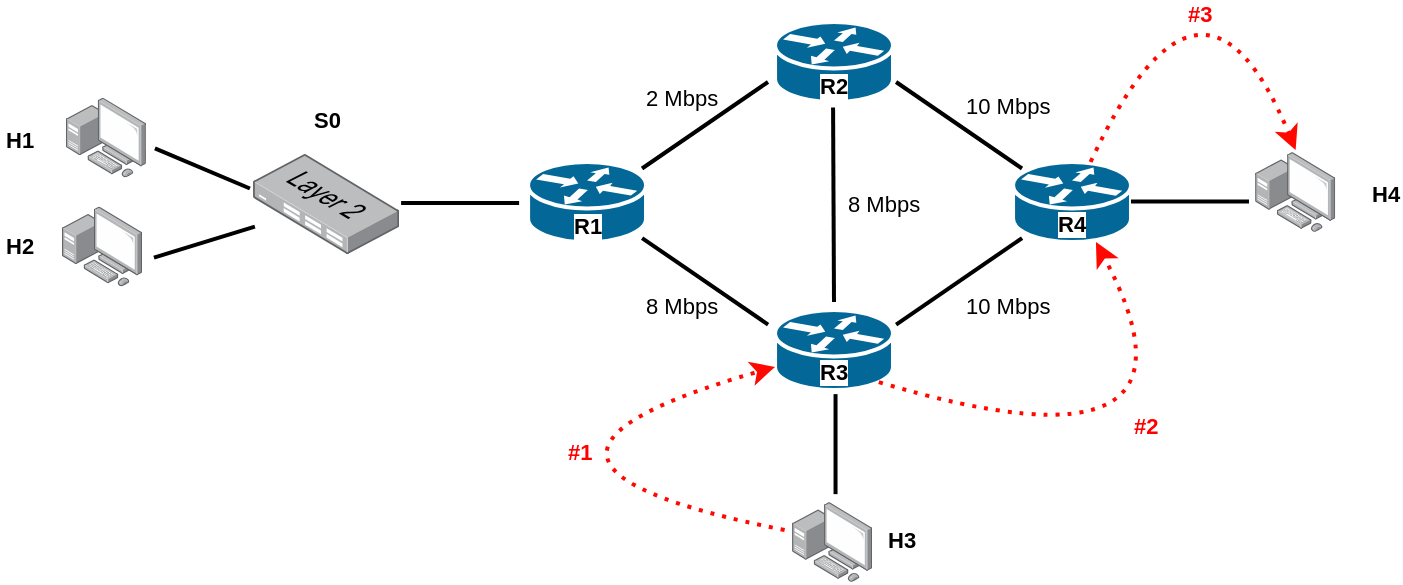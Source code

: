 <mxfile version="24.2.3" type="device">
  <diagram name="Page-1" id="TC6AAzihHuFZakiGFile">
    <mxGraphModel dx="900" dy="992" grid="1" gridSize="10" guides="1" tooltips="1" connect="1" arrows="1" fold="1" page="1" pageScale="1" pageWidth="850" pageHeight="1100" math="0" shadow="0">
      <root>
        <mxCell id="0" />
        <mxCell id="1" parent="0" />
        <mxCell id="Z3Akz5PXjjuEoyqSZmub-1" value="" style="shape=mxgraph.cisco.routers.router;html=1;pointerEvents=1;dashed=0;fillColor=#036897;strokeColor=#ffffff;strokeWidth=2;verticalLabelPosition=bottom;verticalAlign=top;align=center;outlineConnect=0;" vertex="1" parent="1">
          <mxGeometry x="466.53" y="254" width="58.96" height="40.06" as="geometry" />
        </mxCell>
        <mxCell id="Z3Akz5PXjjuEoyqSZmub-2" value="" style="shape=mxgraph.cisco.routers.router;html=1;pointerEvents=1;dashed=0;fillColor=#036897;strokeColor=#ffffff;strokeWidth=2;verticalLabelPosition=bottom;verticalAlign=top;align=center;outlineConnect=0;" vertex="1" parent="1">
          <mxGeometry x="343.05" y="179.97" width="58.96" height="40.06" as="geometry" />
        </mxCell>
        <mxCell id="Z3Akz5PXjjuEoyqSZmub-3" value="" style="shape=mxgraph.cisco.routers.router;html=1;pointerEvents=1;dashed=0;fillColor=#036897;strokeColor=#ffffff;strokeWidth=2;verticalLabelPosition=bottom;verticalAlign=top;align=center;outlineConnect=0;" vertex="1" parent="1">
          <mxGeometry x="585.53" y="180" width="58.96" height="40.03" as="geometry" />
        </mxCell>
        <mxCell id="Z3Akz5PXjjuEoyqSZmub-4" value="" style="shape=mxgraph.cisco.routers.router;html=1;pointerEvents=1;dashed=0;fillColor=#036897;strokeColor=#ffffff;strokeWidth=2;verticalLabelPosition=bottom;verticalAlign=top;align=center;outlineConnect=0;" vertex="1" parent="1">
          <mxGeometry x="466.53" y="110" width="58.96" height="40.06" as="geometry" />
        </mxCell>
        <mxCell id="Z3Akz5PXjjuEoyqSZmub-5" value="" style="image;points=[];aspect=fixed;html=1;align=center;shadow=0;dashed=0;image=img/lib/allied_telesis/switch/Switch_24_port_L2.svg;" vertex="1" parent="1">
          <mxGeometry x="205.53" y="175.97" width="73.03" height="50.06" as="geometry" />
        </mxCell>
        <mxCell id="Z3Akz5PXjjuEoyqSZmub-6" style="edgeStyle=orthogonalEdgeStyle;rounded=0;orthogonalLoop=1;jettySize=auto;html=1;endArrow=none;endFill=0;strokeWidth=2;exitX=0.984;exitY=0.449;exitDx=0;exitDy=0;exitPerimeter=0;" edge="1" parent="1">
          <mxGeometry relative="1" as="geometry">
            <mxPoint x="279.55" y="200.49" as="sourcePoint" />
            <mxPoint x="338.55" y="200.49" as="targetPoint" />
          </mxGeometry>
        </mxCell>
        <mxCell id="Z3Akz5PXjjuEoyqSZmub-7" style="edgeStyle=orthogonalEdgeStyle;rounded=0;orthogonalLoop=1;jettySize=auto;html=1;endArrow=none;endFill=0;strokeWidth=2;exitX=0.984;exitY=0.449;exitDx=0;exitDy=0;exitPerimeter=0;" edge="1" parent="1">
          <mxGeometry relative="1" as="geometry">
            <mxPoint x="644.49" y="199.71" as="sourcePoint" />
            <mxPoint x="703.49" y="199.71" as="targetPoint" />
          </mxGeometry>
        </mxCell>
        <mxCell id="Z3Akz5PXjjuEoyqSZmub-8" value="" style="image;points=[];aspect=fixed;html=1;align=center;shadow=0;dashed=0;image=img/lib/allied_telesis/computer_and_terminals/Personal_Computer_with_Server.svg;" vertex="1" parent="1">
          <mxGeometry x="475.04" y="350" width="40" height="40" as="geometry" />
        </mxCell>
        <mxCell id="Z3Akz5PXjjuEoyqSZmub-9" value="" style="image;points=[];aspect=fixed;html=1;align=center;shadow=0;dashed=0;image=img/lib/allied_telesis/computer_and_terminals/Personal_Computer_with_Server.svg;" vertex="1" parent="1">
          <mxGeometry x="706.55" y="174.97" width="40.06" height="40.06" as="geometry" />
        </mxCell>
        <mxCell id="Z3Akz5PXjjuEoyqSZmub-10" value="&lt;b&gt;H3&lt;/b&gt;" style="edgeLabel;resizable=0;html=1;;align=left;verticalAlign=bottom;" connectable="0" vertex="1" parent="1">
          <mxGeometry x="520.506" y="377.004" as="geometry" />
        </mxCell>
        <mxCell id="Z3Akz5PXjjuEoyqSZmub-11" value="&lt;b&gt;H4&lt;/b&gt;" style="edgeLabel;resizable=0;html=1;;align=left;verticalAlign=bottom;" connectable="0" vertex="1" parent="1">
          <mxGeometry x="763.486" y="204.944" as="geometry" />
        </mxCell>
        <mxCell id="Z3Akz5PXjjuEoyqSZmub-12" value="" style="image;points=[];aspect=fixed;html=1;align=center;shadow=0;dashed=0;image=img/lib/allied_telesis/computer_and_terminals/Personal_Computer_with_Server.svg;" vertex="1" parent="1">
          <mxGeometry x="111.96" y="147.76" width="40" height="40" as="geometry" />
        </mxCell>
        <mxCell id="Z3Akz5PXjjuEoyqSZmub-13" value="" style="image;points=[];aspect=fixed;html=1;align=center;shadow=0;dashed=0;image=img/lib/allied_telesis/computer_and_terminals/Personal_Computer_with_Server.svg;" vertex="1" parent="1">
          <mxGeometry x="110.0" y="202.24" width="40" height="40" as="geometry" />
        </mxCell>
        <mxCell id="Z3Akz5PXjjuEoyqSZmub-14" value="&lt;b&gt;H1&lt;/b&gt;" style="edgeLabel;resizable=0;html=1;;align=left;verticalAlign=bottom;" connectable="0" vertex="1" parent="1">
          <mxGeometry x="79.996" y="177.274" as="geometry" />
        </mxCell>
        <mxCell id="Z3Akz5PXjjuEoyqSZmub-15" value="&lt;b&gt;H2&lt;/b&gt;" style="edgeLabel;resizable=0;html=1;;align=left;verticalAlign=bottom;" connectable="0" vertex="1" parent="1">
          <mxGeometry x="79.996" y="230.274" as="geometry" />
        </mxCell>
        <mxCell id="Z3Akz5PXjjuEoyqSZmub-16" value="" style="endArrow=none;html=1;rounded=0;exitX=1.055;exitY=0.611;exitDx=0;exitDy=0;exitPerimeter=0;endFill=0;strokeWidth=2;" edge="1" parent="1">
          <mxGeometry relative="1" as="geometry">
            <mxPoint x="156.47" y="173.19" as="sourcePoint" />
            <mxPoint x="203.97" y="193.24" as="targetPoint" />
          </mxGeometry>
        </mxCell>
        <mxCell id="Z3Akz5PXjjuEoyqSZmub-17" value="" style="endArrow=none;html=1;rounded=0;exitX=1.055;exitY=0.611;exitDx=0;exitDy=0;exitPerimeter=0;endFill=0;strokeWidth=2;entryX=-0.018;entryY=0.674;entryDx=0;entryDy=0;entryPerimeter=0;" edge="1" parent="1">
          <mxGeometry relative="1" as="geometry">
            <mxPoint x="155.97" y="227.79" as="sourcePoint" />
            <mxPoint x="206.44" y="212.31" as="targetPoint" />
          </mxGeometry>
        </mxCell>
        <mxCell id="Z3Akz5PXjjuEoyqSZmub-18" value="&lt;b&gt;R1&lt;/b&gt;" style="edgeLabel;resizable=0;html=1;;align=left;verticalAlign=bottom;" connectable="0" vertex="1" parent="1">
          <mxGeometry x="364.026" y="220.034" as="geometry" />
        </mxCell>
        <mxCell id="Z3Akz5PXjjuEoyqSZmub-19" value="&lt;b&gt;S0&lt;/b&gt;" style="edgeLabel;resizable=0;html=1;;align=left;verticalAlign=bottom;" connectable="0" vertex="1" parent="1">
          <mxGeometry x="234.026" y="167.764" as="geometry" />
        </mxCell>
        <mxCell id="Z3Akz5PXjjuEoyqSZmub-20" value="&lt;b&gt;R2&lt;/b&gt;" style="edgeLabel;resizable=0;html=1;;align=left;verticalAlign=bottom;" connectable="0" vertex="1" parent="1">
          <mxGeometry x="487.026" y="150.004" as="geometry" />
        </mxCell>
        <mxCell id="Z3Akz5PXjjuEoyqSZmub-21" value="&lt;b&gt;R3&lt;/b&gt;" style="edgeLabel;resizable=0;html=1;;align=left;verticalAlign=bottom;" connectable="0" vertex="1" parent="1">
          <mxGeometry x="487.026" y="293.064" as="geometry" />
        </mxCell>
        <mxCell id="Z3Akz5PXjjuEoyqSZmub-22" value="&lt;b&gt;R4&lt;/b&gt;" style="edgeLabel;resizable=0;html=1;;align=left;verticalAlign=bottom;" connectable="0" vertex="1" parent="1">
          <mxGeometry x="605.986" y="219.034" as="geometry" />
        </mxCell>
        <mxCell id="Z3Akz5PXjjuEoyqSZmub-23" value="" style="endArrow=none;html=1;rounded=0;strokeWidth=2;" edge="1" parent="1">
          <mxGeometry width="50" height="50" relative="1" as="geometry">
            <mxPoint x="496.77" y="346.06" as="sourcePoint" />
            <mxPoint x="496.77" y="296.06" as="targetPoint" />
          </mxGeometry>
        </mxCell>
        <mxCell id="Z3Akz5PXjjuEoyqSZmub-24" value="" style="endArrow=none;html=1;rounded=0;endFill=0;strokeWidth=2;" edge="1" parent="1">
          <mxGeometry relative="1" as="geometry">
            <mxPoint x="463" y="140" as="sourcePoint" />
            <mxPoint x="400.02" y="183.24" as="targetPoint" />
          </mxGeometry>
        </mxCell>
        <mxCell id="Z3Akz5PXjjuEoyqSZmub-25" value="" style="endArrow=none;html=1;rounded=0;endFill=0;strokeWidth=2;" edge="1" parent="1">
          <mxGeometry relative="1" as="geometry">
            <mxPoint x="527.03" y="140" as="sourcePoint" />
            <mxPoint x="590.01" y="183.24" as="targetPoint" />
          </mxGeometry>
        </mxCell>
        <mxCell id="Z3Akz5PXjjuEoyqSZmub-26" value="" style="endArrow=none;html=1;rounded=0;endFill=0;strokeWidth=2;" edge="1" parent="1">
          <mxGeometry relative="1" as="geometry">
            <mxPoint x="463.03" y="261.27" as="sourcePoint" />
            <mxPoint x="400.05" y="218.03" as="targetPoint" />
          </mxGeometry>
        </mxCell>
        <mxCell id="Z3Akz5PXjjuEoyqSZmub-27" value="" style="endArrow=none;html=1;rounded=0;endFill=0;strokeWidth=2;" edge="1" parent="1">
          <mxGeometry relative="1" as="geometry">
            <mxPoint x="527.06" y="261.27" as="sourcePoint" />
            <mxPoint x="590.04" y="218.03" as="targetPoint" />
          </mxGeometry>
        </mxCell>
        <mxCell id="Z3Akz5PXjjuEoyqSZmub-28" value="" style="endArrow=none;html=1;rounded=0;endFill=0;strokeWidth=2;" edge="1" parent="1">
          <mxGeometry relative="1" as="geometry">
            <mxPoint x="495.54" y="152.76" as="sourcePoint" />
            <mxPoint x="496" y="250" as="targetPoint" />
          </mxGeometry>
        </mxCell>
        <mxCell id="Z3Akz5PXjjuEoyqSZmub-29" value="8 Mbps" style="edgeLabel;resizable=0;html=1;;align=left;verticalAlign=bottom;" connectable="0" vertex="1" parent="1">
          <mxGeometry x="500.996" y="209.034" as="geometry" />
        </mxCell>
        <mxCell id="Z3Akz5PXjjuEoyqSZmub-30" value="10 Mbps" style="edgeLabel;resizable=0;html=1;;align=left;verticalAlign=bottom;" connectable="0" vertex="1" parent="1">
          <mxGeometry x="559.996" y="160.004" as="geometry" />
        </mxCell>
        <mxCell id="Z3Akz5PXjjuEoyqSZmub-31" value="2 Mbps" style="edgeLabel;resizable=0;html=1;;align=left;verticalAlign=bottom;" connectable="0" vertex="1" parent="1">
          <mxGeometry x="400.006" y="156.004" as="geometry" />
        </mxCell>
        <mxCell id="Z3Akz5PXjjuEoyqSZmub-32" value="8 Mbps" style="edgeLabel;resizable=0;html=1;;align=left;verticalAlign=bottom;" connectable="0" vertex="1" parent="1">
          <mxGeometry x="400.006" y="260.004" as="geometry" />
        </mxCell>
        <mxCell id="Z3Akz5PXjjuEoyqSZmub-33" value="10 Mbps" style="edgeLabel;resizable=0;html=1;;align=left;verticalAlign=bottom;" connectable="0" vertex="1" parent="1">
          <mxGeometry x="559.996" y="260.004" as="geometry" />
        </mxCell>
        <mxCell id="Z3Akz5PXjjuEoyqSZmub-34" value="" style="shape=image;verticalLabelPosition=bottom;labelBackgroundColor=default;verticalAlign=top;aspect=fixed;imageAspect=0;image=https://www.freepnglogos.com/uploads/infinity-symbol-png/infinity-symbol-clipart-download-best-infinity-14.png;rotation=30;" vertex="1" parent="1">
          <mxGeometry x="175" y="172" width="16.67" height="10" as="geometry" />
        </mxCell>
        <mxCell id="Z3Akz5PXjjuEoyqSZmub-35" value="" style="shape=image;verticalLabelPosition=bottom;labelBackgroundColor=default;verticalAlign=top;aspect=fixed;imageAspect=0;image=https://www.freepnglogos.com/uploads/infinity-symbol-png/infinity-symbol-clipart-download-best-infinity-14.png;rotation=-15;" vertex="1" parent="1">
          <mxGeometry x="174" y="222.27" width="16.67" height="10" as="geometry" />
        </mxCell>
        <mxCell id="Z3Akz5PXjjuEoyqSZmub-36" value="" style="shape=image;verticalLabelPosition=bottom;labelBackgroundColor=default;verticalAlign=top;aspect=fixed;imageAspect=0;image=https://www.freepnglogos.com/uploads/infinity-symbol-png/infinity-symbol-clipart-download-best-infinity-14.png;rotation=0;" vertex="1" parent="1">
          <mxGeometry x="300" y="187.76" width="16.67" height="10" as="geometry" />
        </mxCell>
        <mxCell id="Z3Akz5PXjjuEoyqSZmub-37" value="" style="shape=image;verticalLabelPosition=bottom;labelBackgroundColor=default;verticalAlign=top;aspect=fixed;imageAspect=0;image=https://www.freepnglogos.com/uploads/infinity-symbol-png/infinity-symbol-clipart-download-best-infinity-14.png;rotation=0;" vertex="1" parent="1">
          <mxGeometry x="670" y="187.76" width="16.67" height="10" as="geometry" />
        </mxCell>
        <mxCell id="Z3Akz5PXjjuEoyqSZmub-38" value="" style="shape=image;verticalLabelPosition=bottom;labelBackgroundColor=default;verticalAlign=top;aspect=fixed;imageAspect=0;image=https://www.freepnglogos.com/uploads/infinity-symbol-png/infinity-symbol-clipart-download-best-infinity-14.png;rotation=0;" vertex="1" parent="1">
          <mxGeometry x="503.84" y="320" width="16.67" height="10" as="geometry" />
        </mxCell>
        <mxCell id="Z3Akz5PXjjuEoyqSZmub-40" value="" style="curved=1;endArrow=classic;html=1;rounded=0;dashed=1;dashPattern=1 2;fillColor=#f8cecc;strokeColor=#ff0800;strokeWidth=2;entryX=0.506;entryY=-0.023;entryDx=0;entryDy=0;entryPerimeter=0;startArrow=none;startFill=0;endFill=1;" edge="1" parent="1" source="Z3Akz5PXjjuEoyqSZmub-3" target="Z3Akz5PXjjuEoyqSZmub-9">
          <mxGeometry width="50" height="50" relative="1" as="geometry">
            <mxPoint x="644.49" y="136.21" as="sourcePoint" />
            <mxPoint x="743" y="202.24" as="targetPoint" />
            <Array as="points">
              <mxPoint x="680" y="60" />
            </Array>
          </mxGeometry>
        </mxCell>
        <mxCell id="Z3Akz5PXjjuEoyqSZmub-43" value="&lt;b&gt;#2&lt;/b&gt;" style="edgeLabel;resizable=0;html=1;;align=left;verticalAlign=bottom;fontColor=#ff0000;" connectable="0" vertex="1" parent="1">
          <mxGeometry x="644.486" y="320.004" as="geometry" />
        </mxCell>
        <mxCell id="Z3Akz5PXjjuEoyqSZmub-44" value="&lt;b&gt;#3&lt;/b&gt;" style="edgeLabel;resizable=0;html=1;;align=left;verticalAlign=bottom;fontColor=#ff0000;" connectable="0" vertex="1" parent="1">
          <mxGeometry x="670.996" y="114.004" as="geometry" />
        </mxCell>
        <mxCell id="Z3Akz5PXjjuEoyqSZmub-45" value="" style="curved=1;endArrow=classic;html=1;rounded=0;dashed=1;dashPattern=1 2;fillColor=#f8cecc;strokeColor=#ff0800;strokeWidth=2;startArrow=none;startFill=0;endFill=1;exitX=0.88;exitY=0.9;exitDx=0;exitDy=0;exitPerimeter=0;" edge="1" parent="1" source="Z3Akz5PXjjuEoyqSZmub-1">
          <mxGeometry width="50" height="50" relative="1" as="geometry">
            <mxPoint x="519.5" y="300" as="sourcePoint" />
            <mxPoint x="626.97" y="220.03" as="targetPoint" />
            <Array as="points">
              <mxPoint x="692.48" y="342.27" />
            </Array>
          </mxGeometry>
        </mxCell>
        <mxCell id="Z3Akz5PXjjuEoyqSZmub-47" value="" style="curved=1;endArrow=classic;html=1;rounded=0;dashed=1;dashPattern=1 2;fillColor=#f8cecc;strokeColor=#ff0800;strokeWidth=2;startArrow=none;startFill=0;endFill=1;exitX=-0.093;exitY=0.35;exitDx=0;exitDy=0;exitPerimeter=0;" edge="1" parent="1" source="Z3Akz5PXjjuEoyqSZmub-8" target="Z3Akz5PXjjuEoyqSZmub-1">
          <mxGeometry width="50" height="50" relative="1" as="geometry">
            <mxPoint x="350" y="353.06" as="sourcePoint" />
            <mxPoint x="453" y="347.06" as="targetPoint" />
            <Array as="points">
              <mxPoint x="300" y="330" />
            </Array>
          </mxGeometry>
        </mxCell>
        <mxCell id="Z3Akz5PXjjuEoyqSZmub-48" value="&lt;b&gt;#1&lt;/b&gt;" style="edgeLabel;resizable=0;html=1;;align=left;verticalAlign=bottom;fontColor=#ff0000;" connectable="0" vertex="1" parent="1">
          <mxGeometry x="361.026" y="333.004" as="geometry" />
        </mxCell>
      </root>
    </mxGraphModel>
  </diagram>
</mxfile>
